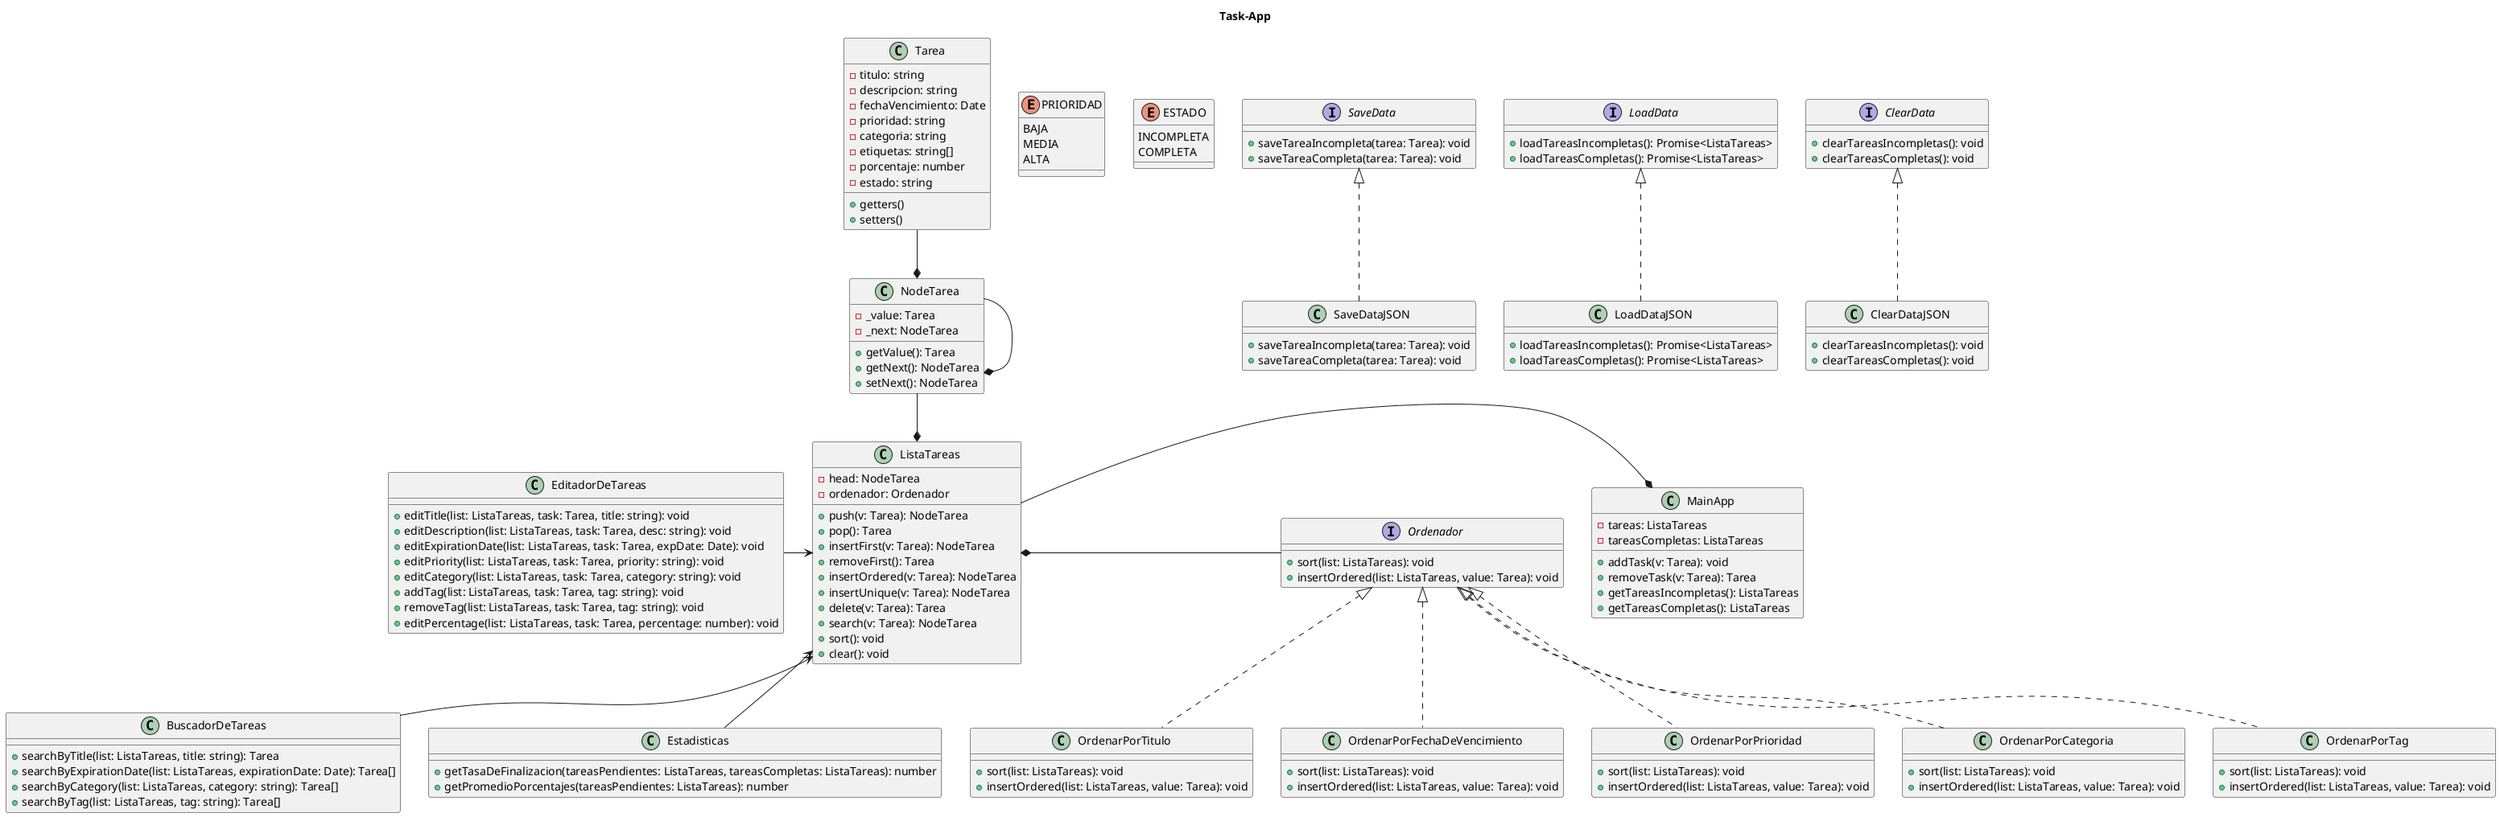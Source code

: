 @startuml TPTaskDiagrama

title Task-App

class Tarea {
    - titulo: string
    - descripcion: string
    - fechaVencimiento: Date
    - prioridad: string
    - categoria: string
    - etiquetas: string[]
    - porcentaje: number
    - estado: string

    + getters()
    + setters()
}

enum PRIORIDAD {
    BAJA
    MEDIA
    ALTA 
}

enum ESTADO {
    INCOMPLETA
    COMPLETA
}

class NodeTarea {
    - _value: Tarea
    - _next: NodeTarea

    + getValue(): Tarea 
    + getNext(): NodeTarea
    + setNext(): NodeTarea
}

class ListaTareas {
    - head: NodeTarea
    - ordenador: Ordenador

    + push(v: Tarea): NodeTarea
    + pop(): Tarea
    + insertFirst(v: Tarea): NodeTarea
    + removeFirst(): Tarea
    + insertOrdered(v: Tarea): NodeTarea
    + insertUnique(v: Tarea): NodeTarea
    + delete(v: Tarea): Tarea
    + search(v: Tarea): NodeTarea
    + sort(): void 
    + clear(): void
}

class MainApp {
    - tareas: ListaTareas
    - tareasCompletas: ListaTareas

    + addTask(v: Tarea): void
    + removeTask(v: Tarea): Tarea
    + getTareasIncompletas(): ListaTareas
    + getTareasCompletas(): ListaTareas
}

class EditadorDeTareas {
    + editTitle(list: ListaTareas, task: Tarea, title: string): void
    + editDescription(list: ListaTareas, task: Tarea, desc: string): void
    + editExpirationDate(list: ListaTareas, task: Tarea, expDate: Date): void
    + editPriority(list: ListaTareas, task: Tarea, priority: string): void
    + editCategory(list: ListaTareas, task: Tarea, category: string): void
    + addTag(list: ListaTareas, task: Tarea, tag: string): void
    + removeTag(list: ListaTareas, task: Tarea, tag: string): void
    + editPercentage(list: ListaTareas, task: Tarea, percentage: number): void
}

class BuscadorDeTareas {
    + searchByTitle(list: ListaTareas, title: string): Tarea
    + searchByExpirationDate(list: ListaTareas, expirationDate: Date): Tarea[]
    + searchByCategory(list: ListaTareas, category: string): Tarea[]
    + searchByTag(list: ListaTareas, tag: string): Tarea[]
}

interface Ordenador {
    + sort(list: ListaTareas): void
    + insertOrdered(list: ListaTareas, value: Tarea): void
}

class OrdenarPorTitulo implements Ordenador {
    + sort(list: ListaTareas): void
    + insertOrdered(list: ListaTareas, value: Tarea): void
}

class OrdenarPorFechaDeVencimiento implements Ordenador {
    + sort(list: ListaTareas): void
    + insertOrdered(list: ListaTareas, value: Tarea): void
}

class OrdenarPorPrioridad implements Ordenador {
    + sort(list: ListaTareas): void
    + insertOrdered(list: ListaTareas, value: Tarea): void
}

class OrdenarPorCategoria implements Ordenador {
    + sort(list: ListaTareas): void
    + insertOrdered(list: ListaTareas, value: Tarea): void
}

class OrdenarPorTag implements Ordenador {
    + sort(list: ListaTareas): void
    + insertOrdered(list: ListaTareas, value: Tarea): void
}

interface SaveData {
    + saveTareaIncompleta(tarea: Tarea): void
    + saveTareaCompleta(tarea: Tarea): void
}

class SaveDataJSON implements SaveData {
    + saveTareaIncompleta(tarea: Tarea): void
    + saveTareaCompleta(tarea: Tarea): void
}

interface LoadData {
    + loadTareasIncompletas(): Promise<ListaTareas>
    + loadTareasCompletas(): Promise<ListaTareas>
}

class LoadDataJSON implements LoadData {
    + loadTareasIncompletas(): Promise<ListaTareas>
    + loadTareasCompletas(): Promise<ListaTareas>
}

interface ClearData {
    + clearTareasIncompletas(): void
    + clearTareasCompletas(): void
}

class ClearDataJSON implements ClearData {
    + clearTareasIncompletas(): void
    + clearTareasCompletas(): void
}

class Estadisticas {
    + getTasaDeFinalizacion(tareasPendientes: ListaTareas, tareasCompletas: ListaTareas): number
    + getPromedioPorcentajes(tareasPendientes: ListaTareas): number
}

Tarea --* NodeTarea
NodeTarea --* NodeTarea
NodeTarea --* ListaTareas
ListaTareas -r-* MainApp
EditadorDeTareas -r-> ListaTareas
BuscadorDeTareas -u-> ListaTareas
Ordenador -l-* ListaTareas
Estadisticas -u-> ListaTareas


@enduml